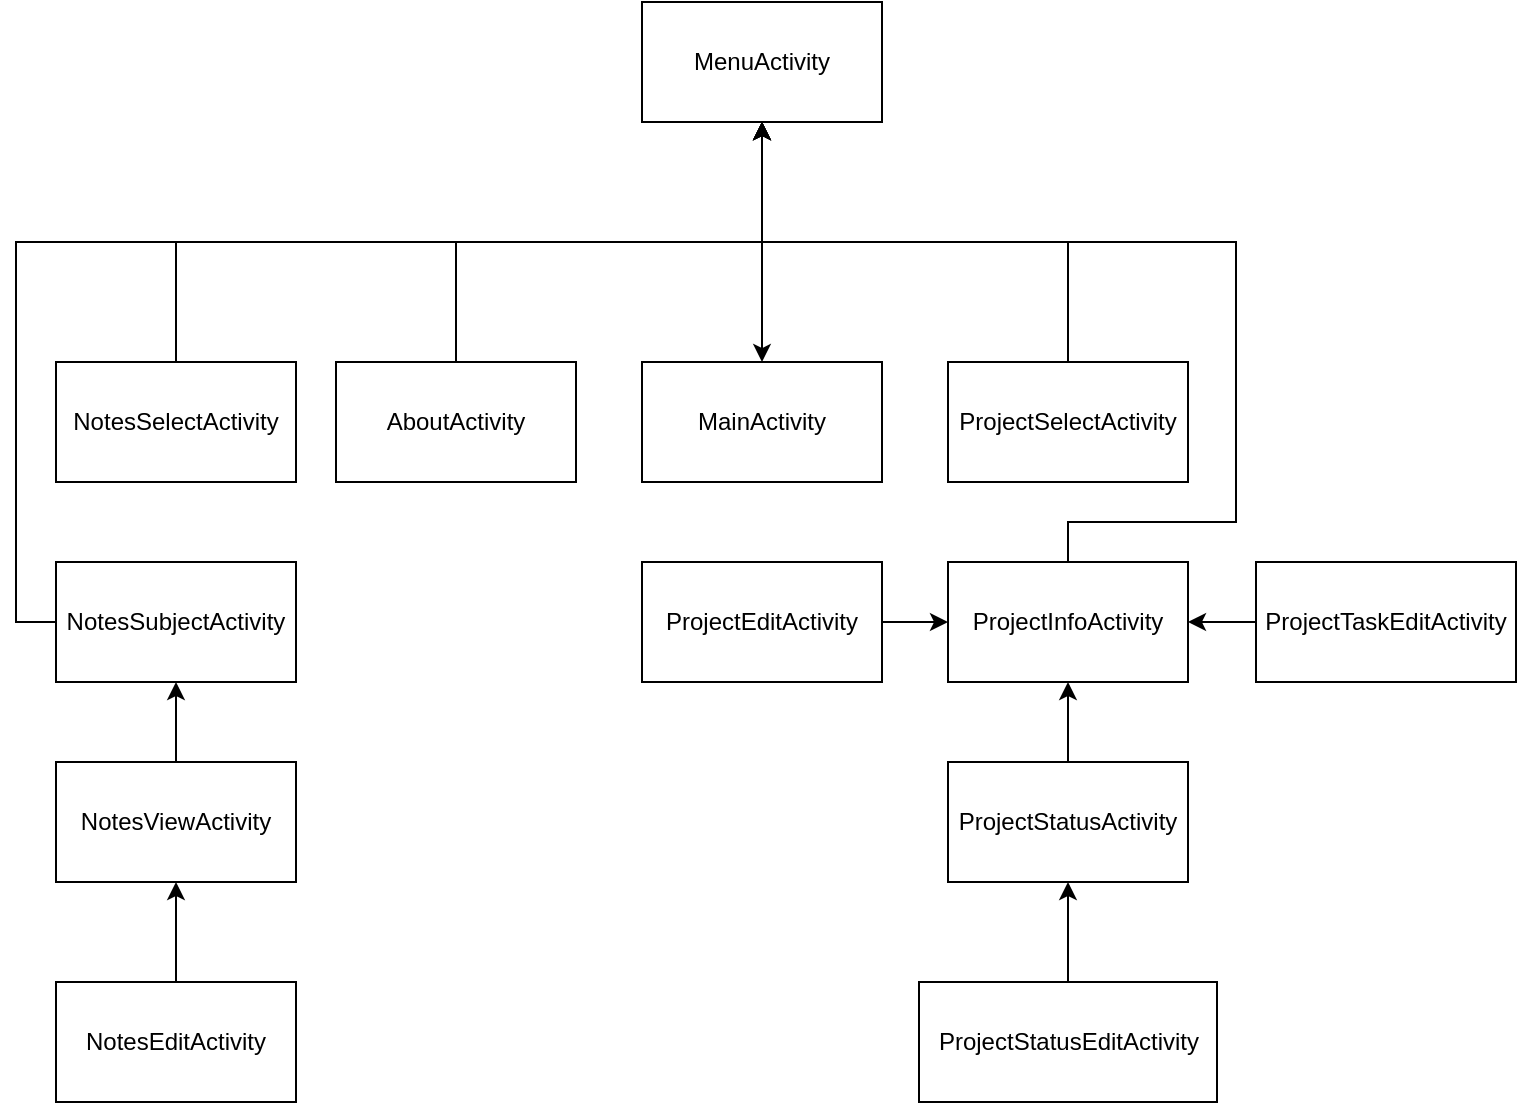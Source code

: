 <mxfile version="10.6.3" type="device"><diagram id="BFFl9YGZenex8uEdxXkp" name="Page-1"><mxGraphModel dx="879" dy="530" grid="1" gridSize="10" guides="1" tooltips="1" connect="1" arrows="1" fold="1" page="1" pageScale="1" pageWidth="827" pageHeight="1169" math="0" shadow="0"><root><mxCell id="0"/><mxCell id="1" parent="0"/><mxCell id="iajOorvulKStj2pXXoDs-1" value="MenuActivity" style="rounded=0;whiteSpace=wrap;html=1;" parent="1" vertex="1"><mxGeometry x="353" y="80" width="120" height="60" as="geometry"/></mxCell><mxCell id="iajOorvulKStj2pXXoDs-3" style="edgeStyle=orthogonalEdgeStyle;rounded=0;orthogonalLoop=1;jettySize=auto;html=1;exitX=0.5;exitY=0;exitDx=0;exitDy=0;entryX=0.5;entryY=1;entryDx=0;entryDy=0;startArrow=classic;startFill=1;" parent="1" source="iajOorvulKStj2pXXoDs-2" target="iajOorvulKStj2pXXoDs-1" edge="1"><mxGeometry relative="1" as="geometry"/></mxCell><mxCell id="iajOorvulKStj2pXXoDs-2" value="MainActivity" style="rounded=0;whiteSpace=wrap;html=1;" parent="1" vertex="1"><mxGeometry x="353" y="260" width="120" height="60" as="geometry"/></mxCell><mxCell id="iajOorvulKStj2pXXoDs-5" style="edgeStyle=orthogonalEdgeStyle;rounded=0;orthogonalLoop=1;jettySize=auto;html=1;exitX=0.5;exitY=0;exitDx=0;exitDy=0;entryX=0.5;entryY=1;entryDx=0;entryDy=0;startArrow=none;startFill=0;" parent="1" source="iajOorvulKStj2pXXoDs-4" target="iajOorvulKStj2pXXoDs-1" edge="1"><mxGeometry relative="1" as="geometry"/></mxCell><mxCell id="iajOorvulKStj2pXXoDs-4" value="AboutActivity" style="rounded=0;whiteSpace=wrap;html=1;" parent="1" vertex="1"><mxGeometry x="200" y="260" width="120" height="60" as="geometry"/></mxCell><mxCell id="iajOorvulKStj2pXXoDs-7" style="edgeStyle=orthogonalEdgeStyle;rounded=0;orthogonalLoop=1;jettySize=auto;html=1;exitX=0.5;exitY=0;exitDx=0;exitDy=0;entryX=0.5;entryY=1;entryDx=0;entryDy=0;startArrow=none;startFill=0;" parent="1" source="iajOorvulKStj2pXXoDs-6" target="iajOorvulKStj2pXXoDs-1" edge="1"><mxGeometry relative="1" as="geometry"/></mxCell><mxCell id="iajOorvulKStj2pXXoDs-6" value="NotesSelectActivity" style="rounded=0;whiteSpace=wrap;html=1;" parent="1" vertex="1"><mxGeometry x="60" y="260" width="120" height="60" as="geometry"/></mxCell><mxCell id="GTRwf6i26XpWYjvEMS8g-1" style="edgeStyle=orthogonalEdgeStyle;rounded=0;orthogonalLoop=1;jettySize=auto;html=1;exitX=0;exitY=0.5;exitDx=0;exitDy=0;entryX=0.5;entryY=1;entryDx=0;entryDy=0;" edge="1" parent="1" source="iajOorvulKStj2pXXoDs-8" target="iajOorvulKStj2pXXoDs-1"><mxGeometry relative="1" as="geometry"><Array as="points"><mxPoint x="40" y="390"/><mxPoint x="40" y="200"/><mxPoint x="413" y="200"/></Array></mxGeometry></mxCell><mxCell id="iajOorvulKStj2pXXoDs-8" value="NotesSubjectActivity" style="rounded=0;whiteSpace=wrap;html=1;" parent="1" vertex="1"><mxGeometry x="60" y="360" width="120" height="60" as="geometry"/></mxCell><mxCell id="iajOorvulKStj2pXXoDs-11" style="edgeStyle=orthogonalEdgeStyle;rounded=0;orthogonalLoop=1;jettySize=auto;html=1;exitX=0.5;exitY=0;exitDx=0;exitDy=0;entryX=0.5;entryY=1;entryDx=0;entryDy=0;startArrow=none;startFill=0;" parent="1" source="iajOorvulKStj2pXXoDs-10" target="iajOorvulKStj2pXXoDs-8" edge="1"><mxGeometry relative="1" as="geometry"/></mxCell><mxCell id="iajOorvulKStj2pXXoDs-10" value="NotesViewActivity" style="rounded=0;whiteSpace=wrap;html=1;" parent="1" vertex="1"><mxGeometry x="60" y="460" width="120" height="60" as="geometry"/></mxCell><mxCell id="iajOorvulKStj2pXXoDs-13" style="edgeStyle=orthogonalEdgeStyle;rounded=0;orthogonalLoop=1;jettySize=auto;html=1;exitX=0.5;exitY=0;exitDx=0;exitDy=0;entryX=0.5;entryY=1;entryDx=0;entryDy=0;startArrow=none;startFill=0;" parent="1" source="iajOorvulKStj2pXXoDs-12" target="iajOorvulKStj2pXXoDs-10" edge="1"><mxGeometry relative="1" as="geometry"/></mxCell><mxCell id="iajOorvulKStj2pXXoDs-12" value="NotesEditActivity" style="rounded=0;whiteSpace=wrap;html=1;" parent="1" vertex="1"><mxGeometry x="60" y="570" width="120" height="60" as="geometry"/></mxCell><mxCell id="iajOorvulKStj2pXXoDs-15" style="edgeStyle=orthogonalEdgeStyle;rounded=0;orthogonalLoop=1;jettySize=auto;html=1;exitX=0.5;exitY=0;exitDx=0;exitDy=0;entryX=0.5;entryY=1;entryDx=0;entryDy=0;startArrow=none;startFill=0;" parent="1" source="iajOorvulKStj2pXXoDs-14" target="iajOorvulKStj2pXXoDs-1" edge="1"><mxGeometry relative="1" as="geometry"/></mxCell><mxCell id="iajOorvulKStj2pXXoDs-14" value="ProjectSelectActivity" style="rounded=0;whiteSpace=wrap;html=1;" parent="1" vertex="1"><mxGeometry x="506" y="260" width="120" height="60" as="geometry"/></mxCell><mxCell id="GTRwf6i26XpWYjvEMS8g-2" style="edgeStyle=orthogonalEdgeStyle;rounded=0;orthogonalLoop=1;jettySize=auto;html=1;exitX=0.5;exitY=0;exitDx=0;exitDy=0;entryX=0.5;entryY=1;entryDx=0;entryDy=0;" edge="1" parent="1" source="iajOorvulKStj2pXXoDs-16" target="iajOorvulKStj2pXXoDs-1"><mxGeometry relative="1" as="geometry"><Array as="points"><mxPoint x="566" y="340"/><mxPoint x="650" y="340"/><mxPoint x="650" y="200"/><mxPoint x="413" y="200"/></Array></mxGeometry></mxCell><mxCell id="iajOorvulKStj2pXXoDs-16" value="ProjectInfoActivity" style="rounded=0;whiteSpace=wrap;html=1;" parent="1" vertex="1"><mxGeometry x="506" y="360" width="120" height="60" as="geometry"/></mxCell><mxCell id="iajOorvulKStj2pXXoDs-19" style="edgeStyle=orthogonalEdgeStyle;rounded=0;orthogonalLoop=1;jettySize=auto;html=1;exitX=1;exitY=0.5;exitDx=0;exitDy=0;entryX=0;entryY=0.5;entryDx=0;entryDy=0;startArrow=none;startFill=0;" parent="1" source="iajOorvulKStj2pXXoDs-18" target="iajOorvulKStj2pXXoDs-16" edge="1"><mxGeometry relative="1" as="geometry"/></mxCell><mxCell id="iajOorvulKStj2pXXoDs-18" value="ProjectEditActivity" style="rounded=0;whiteSpace=wrap;html=1;" parent="1" vertex="1"><mxGeometry x="353" y="360" width="120" height="60" as="geometry"/></mxCell><mxCell id="iajOorvulKStj2pXXoDs-21" style="edgeStyle=orthogonalEdgeStyle;rounded=0;orthogonalLoop=1;jettySize=auto;html=1;exitX=0;exitY=0.5;exitDx=0;exitDy=0;entryX=1;entryY=0.5;entryDx=0;entryDy=0;startArrow=none;startFill=0;" parent="1" source="iajOorvulKStj2pXXoDs-20" target="iajOorvulKStj2pXXoDs-16" edge="1"><mxGeometry relative="1" as="geometry"/></mxCell><mxCell id="iajOorvulKStj2pXXoDs-20" value="ProjectTaskEditActivity" style="rounded=0;whiteSpace=wrap;html=1;" parent="1" vertex="1"><mxGeometry x="660" y="360" width="130" height="60" as="geometry"/></mxCell><mxCell id="iajOorvulKStj2pXXoDs-23" style="edgeStyle=orthogonalEdgeStyle;rounded=0;orthogonalLoop=1;jettySize=auto;html=1;exitX=0.5;exitY=0;exitDx=0;exitDy=0;entryX=0.5;entryY=1;entryDx=0;entryDy=0;startArrow=none;startFill=0;" parent="1" source="iajOorvulKStj2pXXoDs-22" target="iajOorvulKStj2pXXoDs-16" edge="1"><mxGeometry relative="1" as="geometry"/></mxCell><mxCell id="iajOorvulKStj2pXXoDs-22" value="ProjectStatusActivity" style="rounded=0;whiteSpace=wrap;html=1;" parent="1" vertex="1"><mxGeometry x="506" y="460" width="120" height="60" as="geometry"/></mxCell><mxCell id="iajOorvulKStj2pXXoDs-27" style="edgeStyle=orthogonalEdgeStyle;rounded=0;orthogonalLoop=1;jettySize=auto;html=1;exitX=0.5;exitY=0;exitDx=0;exitDy=0;entryX=0.5;entryY=1;entryDx=0;entryDy=0;startArrow=none;startFill=0;" parent="1" source="iajOorvulKStj2pXXoDs-24" target="iajOorvulKStj2pXXoDs-22" edge="1"><mxGeometry relative="1" as="geometry"/></mxCell><mxCell id="iajOorvulKStj2pXXoDs-24" value="ProjectStatusEditActivity" style="rounded=0;whiteSpace=wrap;html=1;" parent="1" vertex="1"><mxGeometry x="491.5" y="570" width="149" height="60" as="geometry"/></mxCell></root></mxGraphModel></diagram></mxfile>